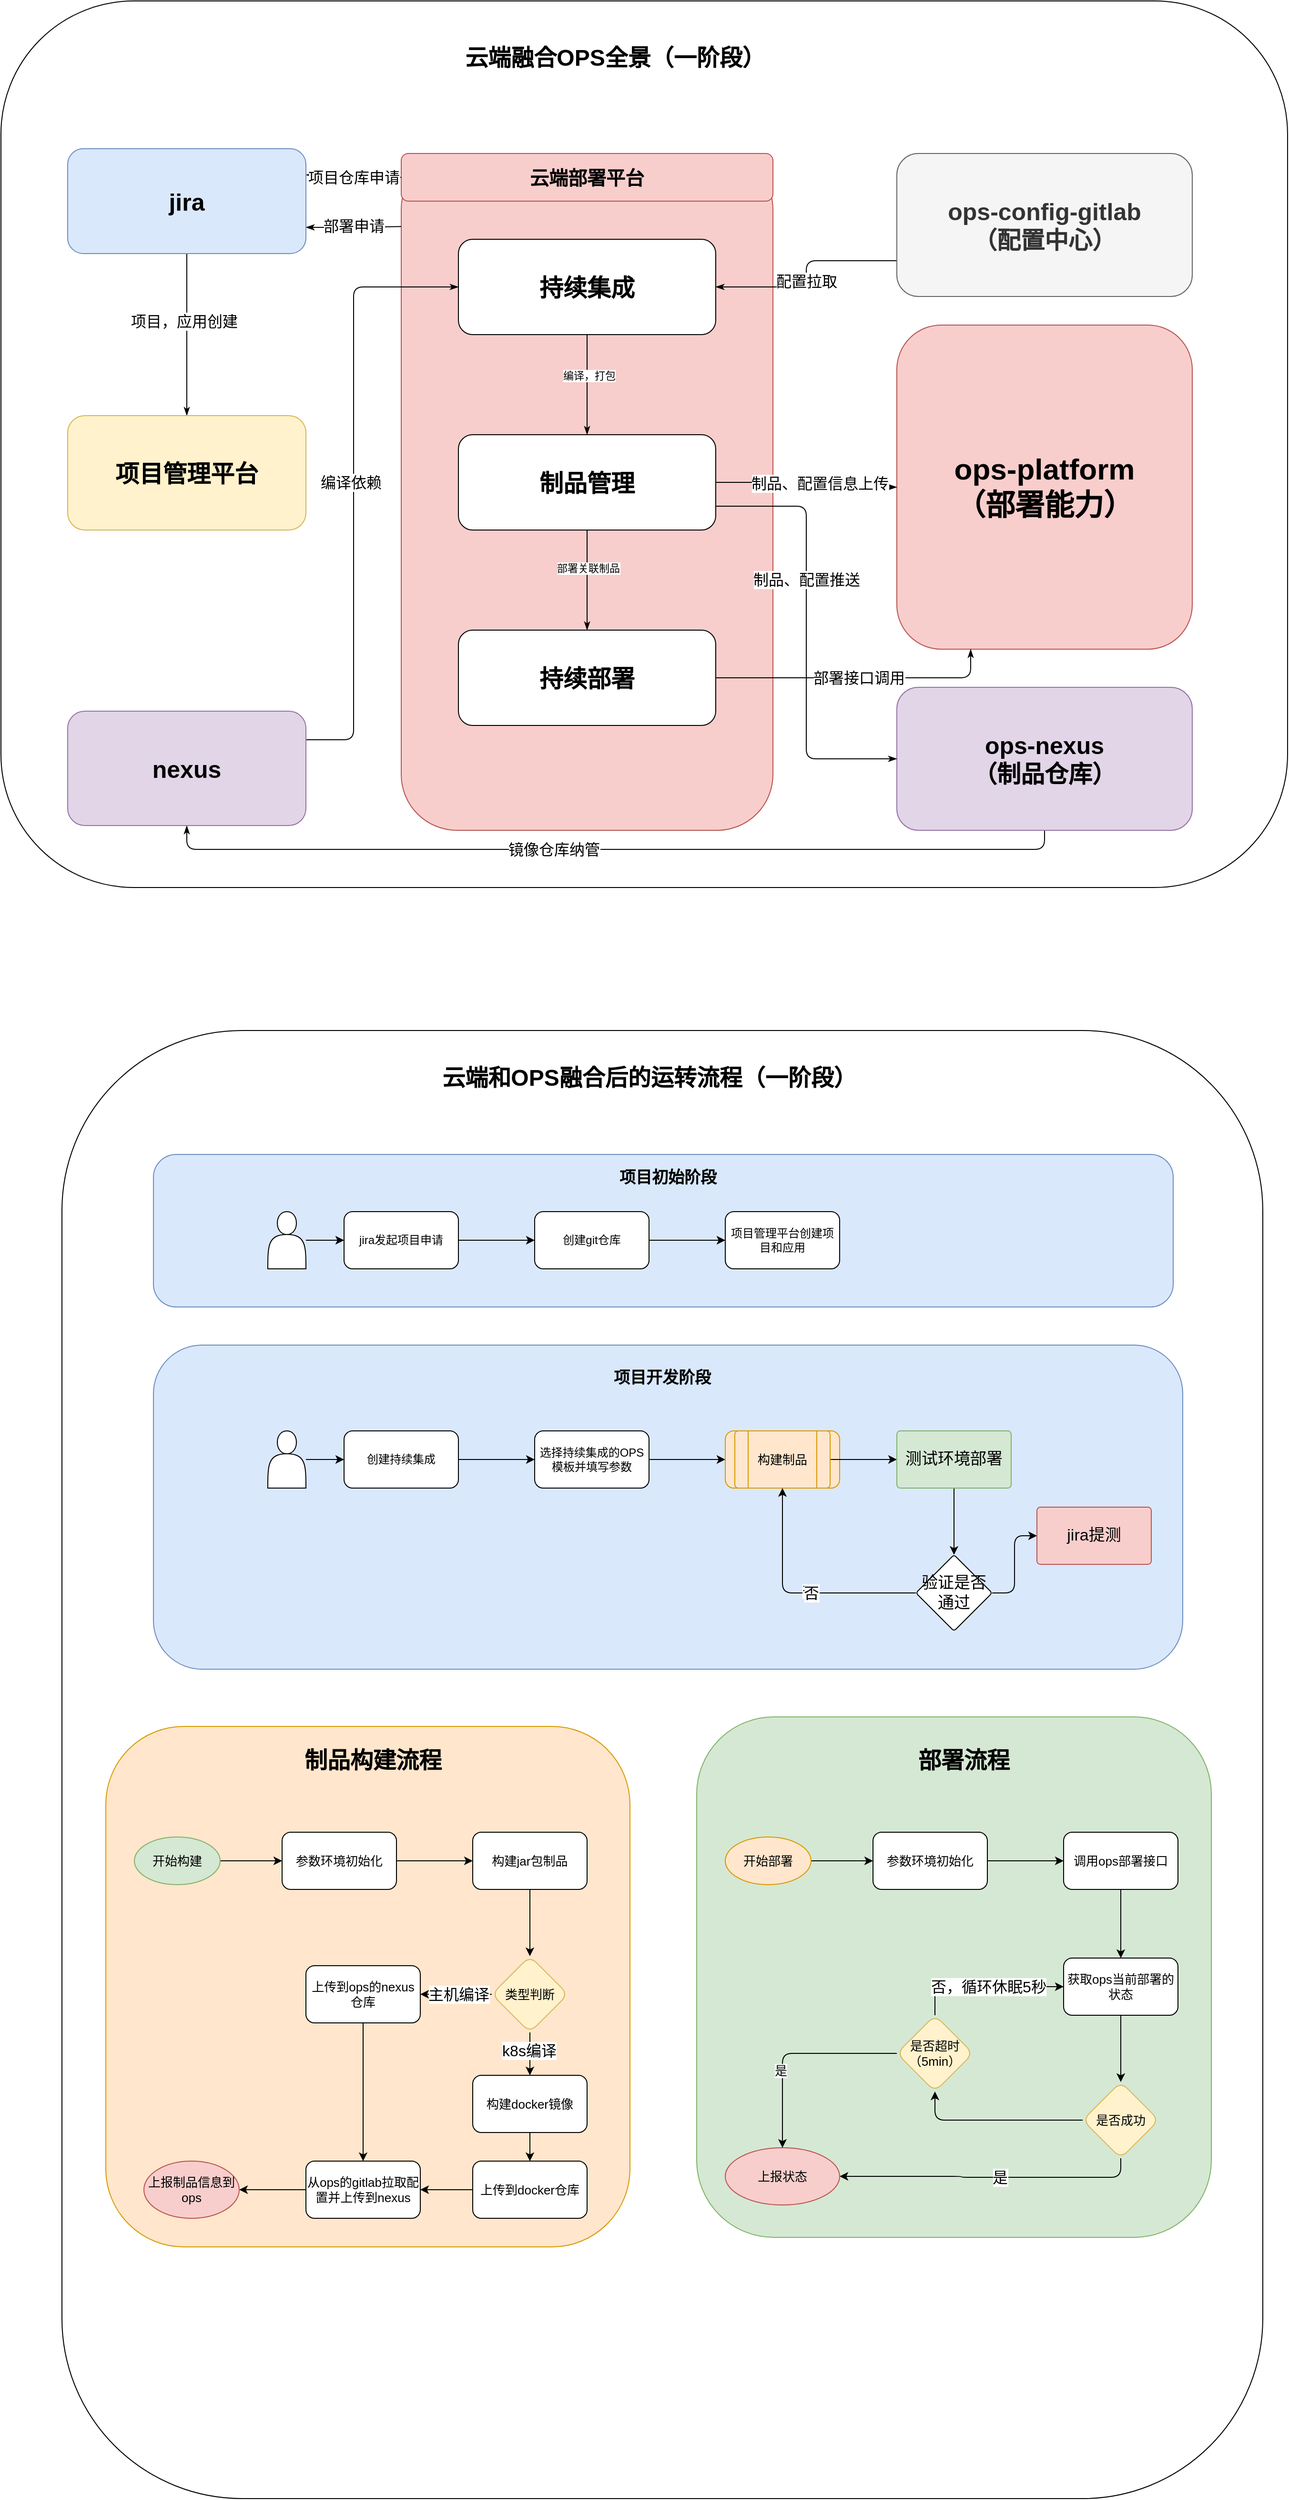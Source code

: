 <mxfile version="20.4.0" type="github">
  <diagram id="IdSsMODSTXXCI0nQ4G-a" name="第 1 页">
    <mxGraphModel dx="3645" dy="2585" grid="1" gridSize="10" guides="1" tooltips="1" connect="1" arrows="1" fold="1" page="1" pageScale="1" pageWidth="827" pageHeight="1169" math="0" shadow="0">
      <root>
        <mxCell id="0" />
        <mxCell id="1" parent="0" />
        <mxCell id="uH9HKkznbzJyGOT4ITHC-42" value="" style="rounded=1;whiteSpace=wrap;html=1;" vertex="1" parent="1">
          <mxGeometry x="-316" y="960" width="1260" height="1540" as="geometry" />
        </mxCell>
        <mxCell id="uH9HKkznbzJyGOT4ITHC-51" value="" style="rounded=1;whiteSpace=wrap;html=1;fillColor=#dae8fc;strokeColor=#6c8ebf;" vertex="1" parent="1">
          <mxGeometry x="-220" y="1090" width="1070" height="160" as="geometry" />
        </mxCell>
        <mxCell id="uH9HKkznbzJyGOT4ITHC-40" value="" style="rounded=1;whiteSpace=wrap;html=1;" vertex="1" parent="1">
          <mxGeometry x="-380" y="-120" width="1350" height="930" as="geometry" />
        </mxCell>
        <mxCell id="uH9HKkznbzJyGOT4ITHC-3" value="" style="rounded=1;whiteSpace=wrap;html=1;fillColor=#f8cecc;strokeColor=#b85450;" vertex="1" parent="1">
          <mxGeometry x="40" y="40" width="390" height="710" as="geometry" />
        </mxCell>
        <mxCell id="uH9HKkznbzJyGOT4ITHC-4" value="&lt;font style=&quot;font-size: 31px;&quot;&gt;&lt;b&gt;ops-platform&lt;br&gt;（部署能力）&lt;br&gt;&lt;/b&gt;&lt;/font&gt;" style="rounded=1;whiteSpace=wrap;html=1;fillColor=#f8cecc;strokeColor=#b85450;" vertex="1" parent="1">
          <mxGeometry x="560" y="220" width="310" height="340" as="geometry" />
        </mxCell>
        <mxCell id="uH9HKkznbzJyGOT4ITHC-27" style="edgeStyle=orthogonalEdgeStyle;rounded=1;orthogonalLoop=1;jettySize=auto;html=1;exitX=0;exitY=0.75;exitDx=0;exitDy=0;entryX=1;entryY=0.5;entryDx=0;entryDy=0;startArrow=none;startFill=0;endArrow=classicThin;endFill=1;" edge="1" parent="1" source="uH9HKkznbzJyGOT4ITHC-5" target="uH9HKkznbzJyGOT4ITHC-15">
          <mxGeometry relative="1" as="geometry" />
        </mxCell>
        <mxCell id="uH9HKkznbzJyGOT4ITHC-28" value="配置拉取" style="edgeLabel;html=1;align=center;verticalAlign=middle;resizable=0;points=[];rounded=1;fontSize=16;" vertex="1" connectable="0" parent="uH9HKkznbzJyGOT4ITHC-27">
          <mxGeometry x="0.065" relative="1" as="geometry">
            <mxPoint as="offset" />
          </mxGeometry>
        </mxCell>
        <mxCell id="uH9HKkznbzJyGOT4ITHC-5" value="&lt;font style=&quot;font-size: 25px;&quot;&gt;&lt;b&gt;ops-config-gitlab&lt;br&gt;（配置中心）&lt;br&gt;&lt;/b&gt;&lt;/font&gt;" style="rounded=1;whiteSpace=wrap;html=1;fillColor=#f5f5f5;fontColor=#333333;strokeColor=#666666;" vertex="1" parent="1">
          <mxGeometry x="560" y="40" width="310" height="150" as="geometry" />
        </mxCell>
        <mxCell id="uH9HKkznbzJyGOT4ITHC-35" style="edgeStyle=orthogonalEdgeStyle;rounded=1;orthogonalLoop=1;jettySize=auto;html=1;exitX=0.5;exitY=1;exitDx=0;exitDy=0;entryX=0.5;entryY=1;entryDx=0;entryDy=0;startArrow=none;startFill=0;endArrow=classicThin;endFill=1;" edge="1" parent="1" source="uH9HKkznbzJyGOT4ITHC-6" target="uH9HKkznbzJyGOT4ITHC-10">
          <mxGeometry relative="1" as="geometry" />
        </mxCell>
        <mxCell id="uH9HKkznbzJyGOT4ITHC-36" value="镜像仓库纳管" style="edgeLabel;html=1;align=center;verticalAlign=middle;resizable=0;points=[];rounded=1;fontSize=16;" vertex="1" connectable="0" parent="uH9HKkznbzJyGOT4ITHC-35">
          <mxGeometry x="0.262" y="-2" relative="1" as="geometry">
            <mxPoint x="61" y="2" as="offset" />
          </mxGeometry>
        </mxCell>
        <mxCell id="uH9HKkznbzJyGOT4ITHC-6" value="&lt;b&gt;&lt;font style=&quot;font-size: 25px;&quot;&gt;ops-nexus&lt;br&gt;（制品仓库）&lt;br&gt;&lt;/font&gt;&lt;/b&gt;" style="rounded=1;whiteSpace=wrap;html=1;fillColor=#e1d5e7;strokeColor=#9673a6;" vertex="1" parent="1">
          <mxGeometry x="560" y="600" width="310" height="150" as="geometry" />
        </mxCell>
        <mxCell id="uH9HKkznbzJyGOT4ITHC-7" value="&lt;b&gt;&lt;font style=&quot;font-size: 20px;&quot;&gt;云端部署平台&lt;/font&gt;&lt;/b&gt;" style="rounded=1;whiteSpace=wrap;html=1;fillColor=#f8cecc;strokeColor=#b85450;" vertex="1" parent="1">
          <mxGeometry x="40" y="40" width="390" height="50" as="geometry" />
        </mxCell>
        <mxCell id="uH9HKkznbzJyGOT4ITHC-11" style="edgeStyle=orthogonalEdgeStyle;rounded=1;orthogonalLoop=1;jettySize=auto;html=1;exitX=1;exitY=0.25;exitDx=0;exitDy=0;entryX=0;entryY=0.5;entryDx=0;entryDy=0;endArrow=none;endFill=0;startArrow=classicThin;startFill=1;" edge="1" parent="1" source="uH9HKkznbzJyGOT4ITHC-8" target="uH9HKkznbzJyGOT4ITHC-7">
          <mxGeometry relative="1" as="geometry" />
        </mxCell>
        <mxCell id="uH9HKkznbzJyGOT4ITHC-12" value="项目仓库申请" style="edgeLabel;html=1;align=center;verticalAlign=middle;resizable=0;points=[];rounded=1;fontSize=16;" vertex="1" connectable="0" parent="uH9HKkznbzJyGOT4ITHC-11">
          <mxGeometry x="-0.354" y="1" relative="1" as="geometry">
            <mxPoint x="17" y="3" as="offset" />
          </mxGeometry>
        </mxCell>
        <mxCell id="uH9HKkznbzJyGOT4ITHC-13" style="edgeStyle=orthogonalEdgeStyle;rounded=1;orthogonalLoop=1;jettySize=auto;html=1;exitX=1;exitY=0.75;exitDx=0;exitDy=0;entryX=0;entryY=0.108;entryDx=0;entryDy=0;entryPerimeter=0;startArrow=classicThin;startFill=1;endArrow=none;endFill=0;" edge="1" parent="1" source="uH9HKkznbzJyGOT4ITHC-8" target="uH9HKkznbzJyGOT4ITHC-3">
          <mxGeometry relative="1" as="geometry" />
        </mxCell>
        <mxCell id="uH9HKkznbzJyGOT4ITHC-14" value="部署申请" style="edgeLabel;html=1;align=center;verticalAlign=middle;resizable=0;points=[];rounded=1;fontSize=16;" vertex="1" connectable="0" parent="uH9HKkznbzJyGOT4ITHC-13">
          <mxGeometry x="-0.247" relative="1" as="geometry">
            <mxPoint x="12" y="-2" as="offset" />
          </mxGeometry>
        </mxCell>
        <mxCell id="uH9HKkznbzJyGOT4ITHC-29" style="edgeStyle=orthogonalEdgeStyle;rounded=1;orthogonalLoop=1;jettySize=auto;html=1;exitX=0.5;exitY=1;exitDx=0;exitDy=0;entryX=0.5;entryY=0;entryDx=0;entryDy=0;startArrow=none;startFill=0;endArrow=classicThin;endFill=1;" edge="1" parent="1" source="uH9HKkznbzJyGOT4ITHC-8" target="uH9HKkznbzJyGOT4ITHC-9">
          <mxGeometry relative="1" as="geometry" />
        </mxCell>
        <mxCell id="uH9HKkznbzJyGOT4ITHC-30" value="项目，应用创建" style="edgeLabel;html=1;align=center;verticalAlign=middle;resizable=0;points=[];rounded=1;fontSize=16;" vertex="1" connectable="0" parent="uH9HKkznbzJyGOT4ITHC-29">
          <mxGeometry x="-0.162" y="-3" relative="1" as="geometry">
            <mxPoint as="offset" />
          </mxGeometry>
        </mxCell>
        <mxCell id="uH9HKkznbzJyGOT4ITHC-8" value="&lt;b&gt;&lt;font style=&quot;font-size: 25px;&quot;&gt;jira&lt;/font&gt;&lt;/b&gt;" style="rounded=1;whiteSpace=wrap;html=1;fillColor=#dae8fc;strokeColor=#6c8ebf;" vertex="1" parent="1">
          <mxGeometry x="-310" y="35" width="250" height="110" as="geometry" />
        </mxCell>
        <mxCell id="uH9HKkznbzJyGOT4ITHC-9" value="&lt;b&gt;&lt;font style=&quot;font-size: 25px;&quot;&gt;项目管理平台&lt;/font&gt;&lt;/b&gt;" style="rounded=1;whiteSpace=wrap;html=1;fillColor=#fff2cc;strokeColor=#d6b656;" vertex="1" parent="1">
          <mxGeometry x="-310" y="315" width="250" height="120" as="geometry" />
        </mxCell>
        <mxCell id="uH9HKkznbzJyGOT4ITHC-37" style="edgeStyle=orthogonalEdgeStyle;rounded=1;orthogonalLoop=1;jettySize=auto;html=1;exitX=1;exitY=0.25;exitDx=0;exitDy=0;entryX=0;entryY=0.5;entryDx=0;entryDy=0;startArrow=none;startFill=0;endArrow=classicThin;endFill=1;" edge="1" parent="1" source="uH9HKkznbzJyGOT4ITHC-10" target="uH9HKkznbzJyGOT4ITHC-15">
          <mxGeometry relative="1" as="geometry">
            <Array as="points">
              <mxPoint x="-10" y="655" />
              <mxPoint x="-10" y="180" />
            </Array>
          </mxGeometry>
        </mxCell>
        <mxCell id="uH9HKkznbzJyGOT4ITHC-38" value="编译依赖" style="edgeLabel;html=1;align=center;verticalAlign=middle;resizable=0;points=[];rounded=1;fontSize=16;" vertex="1" connectable="0" parent="uH9HKkznbzJyGOT4ITHC-37">
          <mxGeometry x="0.009" y="3" relative="1" as="geometry">
            <mxPoint as="offset" />
          </mxGeometry>
        </mxCell>
        <mxCell id="uH9HKkznbzJyGOT4ITHC-10" value="&lt;b&gt;&lt;font style=&quot;font-size: 25px;&quot;&gt;nexus&lt;/font&gt;&lt;/b&gt;" style="rounded=1;whiteSpace=wrap;html=1;fillColor=#e1d5e7;strokeColor=#9673a6;" vertex="1" parent="1">
          <mxGeometry x="-310" y="625" width="250" height="120" as="geometry" />
        </mxCell>
        <mxCell id="uH9HKkznbzJyGOT4ITHC-18" style="edgeStyle=orthogonalEdgeStyle;rounded=1;orthogonalLoop=1;jettySize=auto;html=1;exitX=0.5;exitY=1;exitDx=0;exitDy=0;entryX=0.5;entryY=0;entryDx=0;entryDy=0;startArrow=none;startFill=0;endArrow=classicThin;endFill=1;" edge="1" parent="1" source="uH9HKkznbzJyGOT4ITHC-15" target="uH9HKkznbzJyGOT4ITHC-16">
          <mxGeometry relative="1" as="geometry" />
        </mxCell>
        <mxCell id="uH9HKkznbzJyGOT4ITHC-20" value="编译，打包" style="edgeLabel;html=1;align=center;verticalAlign=middle;resizable=0;points=[];rounded=1;" vertex="1" connectable="0" parent="uH9HKkznbzJyGOT4ITHC-18">
          <mxGeometry x="-0.192" y="2" relative="1" as="geometry">
            <mxPoint as="offset" />
          </mxGeometry>
        </mxCell>
        <mxCell id="uH9HKkznbzJyGOT4ITHC-15" value="&lt;b&gt;&lt;font style=&quot;font-size: 25px;&quot;&gt;持续集成&lt;/font&gt;&lt;/b&gt;" style="rounded=1;whiteSpace=wrap;html=1;" vertex="1" parent="1">
          <mxGeometry x="100" y="130" width="270" height="100" as="geometry" />
        </mxCell>
        <mxCell id="uH9HKkznbzJyGOT4ITHC-19" style="edgeStyle=orthogonalEdgeStyle;rounded=1;orthogonalLoop=1;jettySize=auto;html=1;exitX=0.5;exitY=1;exitDx=0;exitDy=0;startArrow=none;startFill=0;endArrow=classicThin;endFill=1;" edge="1" parent="1" source="uH9HKkznbzJyGOT4ITHC-16" target="uH9HKkznbzJyGOT4ITHC-17">
          <mxGeometry relative="1" as="geometry" />
        </mxCell>
        <mxCell id="uH9HKkznbzJyGOT4ITHC-31" value="部署关联制品" style="edgeLabel;html=1;align=center;verticalAlign=middle;resizable=0;points=[];rounded=1;" vertex="1" connectable="0" parent="uH9HKkznbzJyGOT4ITHC-19">
          <mxGeometry x="-0.251" y="1" relative="1" as="geometry">
            <mxPoint as="offset" />
          </mxGeometry>
        </mxCell>
        <mxCell id="uH9HKkznbzJyGOT4ITHC-21" style="edgeStyle=orthogonalEdgeStyle;rounded=1;orthogonalLoop=1;jettySize=auto;html=1;exitX=1;exitY=0.75;exitDx=0;exitDy=0;entryX=0;entryY=0.5;entryDx=0;entryDy=0;startArrow=none;startFill=0;endArrow=classicThin;endFill=1;" edge="1" parent="1" source="uH9HKkznbzJyGOT4ITHC-16" target="uH9HKkznbzJyGOT4ITHC-6">
          <mxGeometry relative="1" as="geometry" />
        </mxCell>
        <mxCell id="uH9HKkznbzJyGOT4ITHC-22" value="制品、配置推送" style="edgeLabel;html=1;align=center;verticalAlign=middle;resizable=0;points=[];rounded=1;fontSize=16;" vertex="1" connectable="0" parent="uH9HKkznbzJyGOT4ITHC-21">
          <mxGeometry x="-0.244" relative="1" as="geometry">
            <mxPoint as="offset" />
          </mxGeometry>
        </mxCell>
        <mxCell id="uH9HKkznbzJyGOT4ITHC-23" style="edgeStyle=orthogonalEdgeStyle;rounded=1;orthogonalLoop=1;jettySize=auto;html=1;exitX=1;exitY=0.5;exitDx=0;exitDy=0;entryX=0;entryY=0.5;entryDx=0;entryDy=0;startArrow=none;startFill=0;endArrow=classicThin;endFill=1;" edge="1" parent="1" source="uH9HKkznbzJyGOT4ITHC-16" target="uH9HKkznbzJyGOT4ITHC-4">
          <mxGeometry relative="1" as="geometry" />
        </mxCell>
        <mxCell id="uH9HKkznbzJyGOT4ITHC-26" value="制品、配置信息上传" style="edgeLabel;html=1;align=center;verticalAlign=middle;resizable=0;points=[];rounded=1;fontSize=16;" vertex="1" connectable="0" parent="uH9HKkznbzJyGOT4ITHC-23">
          <mxGeometry x="0.165" y="4" relative="1" as="geometry">
            <mxPoint as="offset" />
          </mxGeometry>
        </mxCell>
        <mxCell id="uH9HKkznbzJyGOT4ITHC-16" value="&lt;b&gt;&lt;font style=&quot;font-size: 25px;&quot;&gt;制品管理&lt;/font&gt;&lt;/b&gt;" style="rounded=1;whiteSpace=wrap;html=1;" vertex="1" parent="1">
          <mxGeometry x="100" y="335" width="270" height="100" as="geometry" />
        </mxCell>
        <mxCell id="uH9HKkznbzJyGOT4ITHC-32" style="edgeStyle=orthogonalEdgeStyle;rounded=1;orthogonalLoop=1;jettySize=auto;html=1;exitX=1;exitY=0.5;exitDx=0;exitDy=0;entryX=0.25;entryY=1;entryDx=0;entryDy=0;startArrow=none;startFill=0;endArrow=classicThin;endFill=1;" edge="1" parent="1" source="uH9HKkznbzJyGOT4ITHC-17" target="uH9HKkznbzJyGOT4ITHC-4">
          <mxGeometry relative="1" as="geometry" />
        </mxCell>
        <mxCell id="uH9HKkznbzJyGOT4ITHC-33" value="部署接口调用" style="edgeLabel;html=1;align=center;verticalAlign=middle;resizable=0;points=[];rounded=1;fontSize=16;" vertex="1" connectable="0" parent="uH9HKkznbzJyGOT4ITHC-32">
          <mxGeometry x="-0.236" y="-2" relative="1" as="geometry">
            <mxPoint x="36" y="-2" as="offset" />
          </mxGeometry>
        </mxCell>
        <mxCell id="uH9HKkznbzJyGOT4ITHC-17" value="&lt;b&gt;&lt;font style=&quot;font-size: 25px;&quot;&gt;持续部署&lt;/font&gt;&lt;/b&gt;" style="rounded=1;whiteSpace=wrap;html=1;" vertex="1" parent="1">
          <mxGeometry x="100" y="540" width="270" height="100" as="geometry" />
        </mxCell>
        <mxCell id="uH9HKkznbzJyGOT4ITHC-41" value="云端融合OPS全景（一阶段）" style="text;strokeColor=none;fillColor=none;html=1;fontSize=24;fontStyle=1;verticalAlign=middle;align=center;rounded=1;" vertex="1" parent="1">
          <mxGeometry x="214" y="-80" width="100" height="40" as="geometry" />
        </mxCell>
        <mxCell id="uH9HKkznbzJyGOT4ITHC-46" value="" style="edgeStyle=orthogonalEdgeStyle;rounded=1;orthogonalLoop=1;jettySize=auto;html=1;" edge="1" parent="1" source="uH9HKkznbzJyGOT4ITHC-43" target="uH9HKkznbzJyGOT4ITHC-45">
          <mxGeometry relative="1" as="geometry" />
        </mxCell>
        <mxCell id="uH9HKkznbzJyGOT4ITHC-43" value="" style="shape=actor;whiteSpace=wrap;html=1;rounded=1;" vertex="1" parent="1">
          <mxGeometry x="-100" y="1150" width="40" height="60" as="geometry" />
        </mxCell>
        <mxCell id="uH9HKkznbzJyGOT4ITHC-48" value="" style="edgeStyle=orthogonalEdgeStyle;rounded=1;orthogonalLoop=1;jettySize=auto;html=1;" edge="1" parent="1" source="uH9HKkznbzJyGOT4ITHC-45" target="uH9HKkznbzJyGOT4ITHC-47">
          <mxGeometry relative="1" as="geometry" />
        </mxCell>
        <mxCell id="uH9HKkznbzJyGOT4ITHC-45" value="jira发起项目申请" style="whiteSpace=wrap;html=1;rounded=1;" vertex="1" parent="1">
          <mxGeometry x="-20" y="1150" width="120" height="60" as="geometry" />
        </mxCell>
        <mxCell id="uH9HKkznbzJyGOT4ITHC-50" value="" style="edgeStyle=orthogonalEdgeStyle;rounded=1;orthogonalLoop=1;jettySize=auto;html=1;" edge="1" parent="1" source="uH9HKkznbzJyGOT4ITHC-47" target="uH9HKkznbzJyGOT4ITHC-49">
          <mxGeometry relative="1" as="geometry" />
        </mxCell>
        <mxCell id="uH9HKkznbzJyGOT4ITHC-47" value="创建git仓库" style="whiteSpace=wrap;html=1;rounded=1;" vertex="1" parent="1">
          <mxGeometry x="180" y="1150" width="120" height="60" as="geometry" />
        </mxCell>
        <mxCell id="uH9HKkznbzJyGOT4ITHC-49" value="项目管理平台创建项目和应用" style="whiteSpace=wrap;html=1;rounded=1;" vertex="1" parent="1">
          <mxGeometry x="380" y="1150" width="120" height="60" as="geometry" />
        </mxCell>
        <mxCell id="uH9HKkznbzJyGOT4ITHC-52" value="云端和OPS融合后的运转流程（一阶段）" style="text;strokeColor=none;fillColor=none;html=1;fontSize=24;fontStyle=1;verticalAlign=middle;align=center;rounded=1;" vertex="1" parent="1">
          <mxGeometry x="250" y="990" width="100" height="40" as="geometry" />
        </mxCell>
        <mxCell id="uH9HKkznbzJyGOT4ITHC-53" value="项目初始阶段" style="text;html=1;strokeColor=none;fillColor=none;align=center;verticalAlign=middle;whiteSpace=wrap;rounded=1;fontSize=17;fontStyle=1;" vertex="1" parent="1">
          <mxGeometry x="220" y="1100" width="200" height="30" as="geometry" />
        </mxCell>
        <mxCell id="uH9HKkznbzJyGOT4ITHC-55" value="" style="rounded=1;whiteSpace=wrap;html=1;fillColor=#dae8fc;strokeColor=#6c8ebf;" vertex="1" parent="1">
          <mxGeometry x="-220" y="1290" width="1080" height="340" as="geometry" />
        </mxCell>
        <mxCell id="uH9HKkznbzJyGOT4ITHC-56" value="" style="edgeStyle=orthogonalEdgeStyle;rounded=1;orthogonalLoop=1;jettySize=auto;html=1;" edge="1" parent="1" source="uH9HKkznbzJyGOT4ITHC-57" target="uH9HKkznbzJyGOT4ITHC-59">
          <mxGeometry relative="1" as="geometry" />
        </mxCell>
        <mxCell id="uH9HKkznbzJyGOT4ITHC-57" value="" style="shape=actor;whiteSpace=wrap;html=1;rounded=1;" vertex="1" parent="1">
          <mxGeometry x="-100" y="1380" width="40" height="60" as="geometry" />
        </mxCell>
        <mxCell id="uH9HKkznbzJyGOT4ITHC-58" value="" style="edgeStyle=orthogonalEdgeStyle;rounded=1;orthogonalLoop=1;jettySize=auto;html=1;" edge="1" parent="1" source="uH9HKkznbzJyGOT4ITHC-59" target="uH9HKkznbzJyGOT4ITHC-61">
          <mxGeometry relative="1" as="geometry" />
        </mxCell>
        <mxCell id="uH9HKkznbzJyGOT4ITHC-59" value="创建持续集成" style="whiteSpace=wrap;html=1;rounded=1;" vertex="1" parent="1">
          <mxGeometry x="-20" y="1380" width="120" height="60" as="geometry" />
        </mxCell>
        <mxCell id="uH9HKkznbzJyGOT4ITHC-60" value="" style="edgeStyle=orthogonalEdgeStyle;rounded=1;orthogonalLoop=1;jettySize=auto;html=1;" edge="1" parent="1" source="uH9HKkznbzJyGOT4ITHC-61" target="uH9HKkznbzJyGOT4ITHC-62">
          <mxGeometry relative="1" as="geometry" />
        </mxCell>
        <mxCell id="uH9HKkznbzJyGOT4ITHC-61" value="选择持续集成的OPS模板并填写参数" style="whiteSpace=wrap;html=1;rounded=1;" vertex="1" parent="1">
          <mxGeometry x="180" y="1380" width="120" height="60" as="geometry" />
        </mxCell>
        <mxCell id="uH9HKkznbzJyGOT4ITHC-62" value="构建镜像制品" style="whiteSpace=wrap;html=1;fillColor=#ffe6cc;strokeColor=#d79b00;rounded=1;" vertex="1" parent="1">
          <mxGeometry x="380" y="1380" width="120" height="60" as="geometry" />
        </mxCell>
        <mxCell id="uH9HKkznbzJyGOT4ITHC-63" value="项目开发阶段" style="text;html=1;strokeColor=none;fillColor=none;align=center;verticalAlign=middle;whiteSpace=wrap;rounded=1;fontSize=17;fontStyle=1;" vertex="1" parent="1">
          <mxGeometry x="214" y="1310" width="200" height="30" as="geometry" />
        </mxCell>
        <mxCell id="uH9HKkznbzJyGOT4ITHC-74" value="" style="edgeStyle=orthogonalEdgeStyle;rounded=1;orthogonalLoop=1;jettySize=auto;html=1;fontSize=13;" edge="1" parent="1" source="uH9HKkznbzJyGOT4ITHC-64" target="uH9HKkznbzJyGOT4ITHC-73">
          <mxGeometry relative="1" as="geometry" />
        </mxCell>
        <mxCell id="uH9HKkznbzJyGOT4ITHC-64" value="" style="verticalLabelPosition=bottom;verticalAlign=top;html=1;shape=process;whiteSpace=wrap;rounded=1;size=0.14;arcSize=6;fontSize=17;fillColor=#ffe6cc;strokeColor=#d79b00;" vertex="1" parent="1">
          <mxGeometry x="390" y="1380" width="100" height="60" as="geometry" />
        </mxCell>
        <mxCell id="uH9HKkznbzJyGOT4ITHC-65" value="&lt;font style=&quot;font-size: 13px;&quot;&gt;构建制品&lt;/font&gt;" style="text;html=1;strokeColor=none;fillColor=none;align=center;verticalAlign=middle;whiteSpace=wrap;rounded=1;fontSize=17;" vertex="1" parent="1">
          <mxGeometry x="410" y="1395" width="60" height="30" as="geometry" />
        </mxCell>
        <mxCell id="uH9HKkznbzJyGOT4ITHC-76" value="" style="edgeStyle=orthogonalEdgeStyle;rounded=1;orthogonalLoop=1;jettySize=auto;html=1;fontSize=13;" edge="1" parent="1" source="uH9HKkznbzJyGOT4ITHC-73" target="uH9HKkznbzJyGOT4ITHC-75">
          <mxGeometry relative="1" as="geometry" />
        </mxCell>
        <mxCell id="uH9HKkznbzJyGOT4ITHC-73" value="测试环境部署" style="whiteSpace=wrap;html=1;fontSize=17;verticalAlign=middle;rounded=1;arcSize=6;fillColor=#d5e8d4;strokeColor=#82b366;" vertex="1" parent="1">
          <mxGeometry x="560" y="1380" width="120" height="60" as="geometry" />
        </mxCell>
        <mxCell id="uH9HKkznbzJyGOT4ITHC-79" style="edgeStyle=orthogonalEdgeStyle;rounded=1;orthogonalLoop=1;jettySize=auto;html=1;exitX=0;exitY=0.5;exitDx=0;exitDy=0;entryX=0.5;entryY=1;entryDx=0;entryDy=0;fontSize=13;" edge="1" parent="1" source="uH9HKkznbzJyGOT4ITHC-75" target="uH9HKkznbzJyGOT4ITHC-64">
          <mxGeometry relative="1" as="geometry" />
        </mxCell>
        <mxCell id="uH9HKkznbzJyGOT4ITHC-80" value="否" style="edgeLabel;html=1;align=center;verticalAlign=middle;resizable=0;points=[];fontSize=13;rounded=1;" vertex="1" connectable="0" parent="uH9HKkznbzJyGOT4ITHC-79">
          <mxGeometry x="-0.097" y="-2" relative="1" as="geometry">
            <mxPoint as="offset" />
          </mxGeometry>
        </mxCell>
        <mxCell id="uH9HKkznbzJyGOT4ITHC-154" value="否" style="edgeLabel;html=1;align=center;verticalAlign=middle;resizable=0;points=[];fontSize=13;rounded=1;" vertex="1" connectable="0" parent="uH9HKkznbzJyGOT4ITHC-79">
          <mxGeometry x="-0.097" y="-2" relative="1" as="geometry">
            <mxPoint x="3" y="2" as="offset" />
          </mxGeometry>
        </mxCell>
        <mxCell id="uH9HKkznbzJyGOT4ITHC-155" value="否" style="edgeLabel;html=1;align=center;verticalAlign=middle;resizable=0;points=[];fontSize=16;rounded=1;" vertex="1" connectable="0" parent="uH9HKkznbzJyGOT4ITHC-79">
          <mxGeometry x="-0.097" y="-2" relative="1" as="geometry">
            <mxPoint x="3" y="2" as="offset" />
          </mxGeometry>
        </mxCell>
        <mxCell id="uH9HKkznbzJyGOT4ITHC-82" value="" style="edgeStyle=orthogonalEdgeStyle;rounded=1;orthogonalLoop=1;jettySize=auto;html=1;fontSize=13;" edge="1" parent="1" source="uH9HKkznbzJyGOT4ITHC-75" target="uH9HKkznbzJyGOT4ITHC-81">
          <mxGeometry relative="1" as="geometry" />
        </mxCell>
        <mxCell id="uH9HKkznbzJyGOT4ITHC-75" value="验证是否通过" style="rhombus;whiteSpace=wrap;html=1;fontSize=17;rounded=1;arcSize=6;" vertex="1" parent="1">
          <mxGeometry x="580" y="1510" width="80" height="80" as="geometry" />
        </mxCell>
        <mxCell id="uH9HKkznbzJyGOT4ITHC-81" value="jira提测" style="whiteSpace=wrap;html=1;fontSize=17;rounded=1;arcSize=6;fillColor=#f8cecc;strokeColor=#b85450;" vertex="1" parent="1">
          <mxGeometry x="707" y="1460" width="120" height="60" as="geometry" />
        </mxCell>
        <mxCell id="uH9HKkznbzJyGOT4ITHC-83" value="" style="rounded=1;whiteSpace=wrap;html=1;fontSize=13;fillColor=#ffe6cc;strokeColor=#d79b00;" vertex="1" parent="1">
          <mxGeometry x="-270" y="1690" width="550" height="546" as="geometry" />
        </mxCell>
        <mxCell id="uH9HKkznbzJyGOT4ITHC-84" value="制品构建流程" style="text;strokeColor=none;fillColor=none;html=1;fontSize=24;fontStyle=1;verticalAlign=middle;align=center;rounded=1;" vertex="1" parent="1">
          <mxGeometry x="-40" y="1706" width="100" height="40" as="geometry" />
        </mxCell>
        <mxCell id="uH9HKkznbzJyGOT4ITHC-87" value="" style="edgeStyle=orthogonalEdgeStyle;rounded=1;orthogonalLoop=1;jettySize=auto;html=1;fontSize=13;" edge="1" parent="1" source="uH9HKkznbzJyGOT4ITHC-85" target="uH9HKkznbzJyGOT4ITHC-86">
          <mxGeometry relative="1" as="geometry" />
        </mxCell>
        <mxCell id="uH9HKkznbzJyGOT4ITHC-85" value="开始构建" style="ellipse;whiteSpace=wrap;html=1;fontSize=13;fillColor=#d5e8d4;strokeColor=#82b366;rounded=1;" vertex="1" parent="1">
          <mxGeometry x="-240" y="1806" width="90" height="50" as="geometry" />
        </mxCell>
        <mxCell id="uH9HKkznbzJyGOT4ITHC-91" value="" style="edgeStyle=orthogonalEdgeStyle;rounded=1;orthogonalLoop=1;jettySize=auto;html=1;fontSize=13;" edge="1" parent="1" source="uH9HKkznbzJyGOT4ITHC-86" target="uH9HKkznbzJyGOT4ITHC-90">
          <mxGeometry relative="1" as="geometry" />
        </mxCell>
        <mxCell id="uH9HKkznbzJyGOT4ITHC-86" value="参数环境初始化" style="whiteSpace=wrap;html=1;fontSize=13;rounded=1;" vertex="1" parent="1">
          <mxGeometry x="-85" y="1801" width="120" height="60" as="geometry" />
        </mxCell>
        <mxCell id="uH9HKkznbzJyGOT4ITHC-93" value="" style="edgeStyle=orthogonalEdgeStyle;rounded=1;orthogonalLoop=1;jettySize=auto;html=1;fontSize=13;" edge="1" parent="1" source="uH9HKkznbzJyGOT4ITHC-90" target="uH9HKkznbzJyGOT4ITHC-92">
          <mxGeometry relative="1" as="geometry" />
        </mxCell>
        <mxCell id="uH9HKkznbzJyGOT4ITHC-90" value="构建jar包制品" style="whiteSpace=wrap;html=1;fontSize=13;rounded=1;" vertex="1" parent="1">
          <mxGeometry x="115" y="1801" width="120" height="60" as="geometry" />
        </mxCell>
        <mxCell id="uH9HKkznbzJyGOT4ITHC-95" value="" style="edgeStyle=orthogonalEdgeStyle;rounded=1;orthogonalLoop=1;jettySize=auto;html=1;fontSize=13;" edge="1" parent="1" source="uH9HKkznbzJyGOT4ITHC-92" target="uH9HKkznbzJyGOT4ITHC-94">
          <mxGeometry relative="1" as="geometry" />
        </mxCell>
        <mxCell id="uH9HKkznbzJyGOT4ITHC-107" value="主机编译" style="edgeLabel;html=1;align=center;verticalAlign=middle;resizable=0;points=[];fontSize=16;rounded=1;" vertex="1" connectable="0" parent="uH9HKkznbzJyGOT4ITHC-95">
          <mxGeometry x="0.186" y="-2" relative="1" as="geometry">
            <mxPoint x="9" y="2" as="offset" />
          </mxGeometry>
        </mxCell>
        <mxCell id="uH9HKkznbzJyGOT4ITHC-97" value="" style="edgeStyle=orthogonalEdgeStyle;rounded=1;orthogonalLoop=1;jettySize=auto;html=1;fontSize=13;" edge="1" parent="1" source="uH9HKkznbzJyGOT4ITHC-92" target="uH9HKkznbzJyGOT4ITHC-96">
          <mxGeometry relative="1" as="geometry" />
        </mxCell>
        <mxCell id="uH9HKkznbzJyGOT4ITHC-106" value="k8s编译" style="edgeLabel;html=1;align=center;verticalAlign=middle;resizable=0;points=[];fontSize=16;rounded=1;" vertex="1" connectable="0" parent="uH9HKkznbzJyGOT4ITHC-97">
          <mxGeometry x="-0.172" y="-1" relative="1" as="geometry">
            <mxPoint as="offset" />
          </mxGeometry>
        </mxCell>
        <mxCell id="uH9HKkznbzJyGOT4ITHC-92" value="类型判断" style="rhombus;whiteSpace=wrap;html=1;fontSize=13;fillColor=#fff2cc;strokeColor=#d6b656;rounded=1;" vertex="1" parent="1">
          <mxGeometry x="135" y="1931" width="80" height="80" as="geometry" />
        </mxCell>
        <mxCell id="uH9HKkznbzJyGOT4ITHC-101" style="edgeStyle=orthogonalEdgeStyle;rounded=1;orthogonalLoop=1;jettySize=auto;html=1;exitX=0.5;exitY=1;exitDx=0;exitDy=0;fontSize=13;" edge="1" parent="1" source="uH9HKkznbzJyGOT4ITHC-94" target="uH9HKkznbzJyGOT4ITHC-100">
          <mxGeometry relative="1" as="geometry" />
        </mxCell>
        <mxCell id="uH9HKkznbzJyGOT4ITHC-94" value="上传到ops的nexus仓库" style="whiteSpace=wrap;html=1;fontSize=13;rounded=1;" vertex="1" parent="1">
          <mxGeometry x="-60" y="1941" width="120" height="60" as="geometry" />
        </mxCell>
        <mxCell id="uH9HKkznbzJyGOT4ITHC-99" value="" style="edgeStyle=orthogonalEdgeStyle;rounded=1;orthogonalLoop=1;jettySize=auto;html=1;fontSize=13;" edge="1" parent="1" source="uH9HKkznbzJyGOT4ITHC-96" target="uH9HKkznbzJyGOT4ITHC-98">
          <mxGeometry relative="1" as="geometry" />
        </mxCell>
        <mxCell id="uH9HKkznbzJyGOT4ITHC-96" value="构建docker镜像" style="whiteSpace=wrap;html=1;fontSize=13;rounded=1;" vertex="1" parent="1">
          <mxGeometry x="115" y="2056" width="120" height="60" as="geometry" />
        </mxCell>
        <mxCell id="uH9HKkznbzJyGOT4ITHC-103" style="edgeStyle=orthogonalEdgeStyle;rounded=1;orthogonalLoop=1;jettySize=auto;html=1;exitX=0;exitY=0.5;exitDx=0;exitDy=0;entryX=1;entryY=0.5;entryDx=0;entryDy=0;fontSize=13;" edge="1" parent="1" source="uH9HKkznbzJyGOT4ITHC-98" target="uH9HKkznbzJyGOT4ITHC-100">
          <mxGeometry relative="1" as="geometry" />
        </mxCell>
        <mxCell id="uH9HKkznbzJyGOT4ITHC-98" value="上传到docker仓库" style="whiteSpace=wrap;html=1;fontSize=13;rounded=1;" vertex="1" parent="1">
          <mxGeometry x="115" y="2146" width="120" height="60" as="geometry" />
        </mxCell>
        <mxCell id="uH9HKkznbzJyGOT4ITHC-105" value="" style="edgeStyle=orthogonalEdgeStyle;rounded=1;orthogonalLoop=1;jettySize=auto;html=1;fontSize=13;" edge="1" parent="1" source="uH9HKkznbzJyGOT4ITHC-100" target="uH9HKkznbzJyGOT4ITHC-104">
          <mxGeometry relative="1" as="geometry" />
        </mxCell>
        <mxCell id="uH9HKkznbzJyGOT4ITHC-100" value="从ops的gitlab拉取配置并上传到nexus" style="rounded=1;whiteSpace=wrap;html=1;fontSize=13;" vertex="1" parent="1">
          <mxGeometry x="-60" y="2146" width="120" height="60" as="geometry" />
        </mxCell>
        <mxCell id="uH9HKkznbzJyGOT4ITHC-104" value="上报制品信息到ops" style="ellipse;whiteSpace=wrap;html=1;fontSize=13;rounded=1;fillColor=#f8cecc;strokeColor=#b85450;" vertex="1" parent="1">
          <mxGeometry x="-230" y="2146" width="100" height="60" as="geometry" />
        </mxCell>
        <mxCell id="uH9HKkznbzJyGOT4ITHC-108" value="" style="rounded=1;whiteSpace=wrap;html=1;fontSize=13;fillColor=#d5e8d4;strokeColor=#82b366;" vertex="1" parent="1">
          <mxGeometry x="350" y="1680" width="540" height="546" as="geometry" />
        </mxCell>
        <mxCell id="uH9HKkznbzJyGOT4ITHC-109" value="部署流程" style="text;strokeColor=none;fillColor=none;html=1;fontSize=24;fontStyle=1;verticalAlign=middle;align=center;rounded=1;" vertex="1" parent="1">
          <mxGeometry x="580" y="1706" width="100" height="40" as="geometry" />
        </mxCell>
        <mxCell id="uH9HKkznbzJyGOT4ITHC-110" value="" style="edgeStyle=orthogonalEdgeStyle;rounded=1;orthogonalLoop=1;jettySize=auto;html=1;fontSize=13;" edge="1" parent="1" source="uH9HKkznbzJyGOT4ITHC-111" target="uH9HKkznbzJyGOT4ITHC-113">
          <mxGeometry relative="1" as="geometry" />
        </mxCell>
        <mxCell id="uH9HKkznbzJyGOT4ITHC-111" value="开始部署" style="ellipse;whiteSpace=wrap;html=1;fontSize=13;fillColor=#ffe6cc;strokeColor=#d79b00;rounded=1;" vertex="1" parent="1">
          <mxGeometry x="380" y="1806" width="90" height="50" as="geometry" />
        </mxCell>
        <mxCell id="uH9HKkznbzJyGOT4ITHC-112" value="" style="edgeStyle=orthogonalEdgeStyle;rounded=1;orthogonalLoop=1;jettySize=auto;html=1;fontSize=13;" edge="1" parent="1" source="uH9HKkznbzJyGOT4ITHC-113" target="uH9HKkznbzJyGOT4ITHC-115">
          <mxGeometry relative="1" as="geometry" />
        </mxCell>
        <mxCell id="uH9HKkznbzJyGOT4ITHC-113" value="参数环境初始化" style="whiteSpace=wrap;html=1;fontSize=13;rounded=1;" vertex="1" parent="1">
          <mxGeometry x="535" y="1801" width="120" height="60" as="geometry" />
        </mxCell>
        <mxCell id="uH9HKkznbzJyGOT4ITHC-131" value="" style="edgeStyle=orthogonalEdgeStyle;rounded=1;orthogonalLoop=1;jettySize=auto;html=1;fontSize=13;" edge="1" parent="1" source="uH9HKkznbzJyGOT4ITHC-115" target="uH9HKkznbzJyGOT4ITHC-130">
          <mxGeometry relative="1" as="geometry" />
        </mxCell>
        <mxCell id="uH9HKkznbzJyGOT4ITHC-115" value="调用ops部署接口" style="whiteSpace=wrap;html=1;fontSize=13;rounded=1;" vertex="1" parent="1">
          <mxGeometry x="735" y="1801" width="120" height="60" as="geometry" />
        </mxCell>
        <mxCell id="uH9HKkznbzJyGOT4ITHC-135" value="" style="edgeStyle=orthogonalEdgeStyle;rounded=1;orthogonalLoop=1;jettySize=auto;html=1;fontSize=13;" edge="1" parent="1" source="uH9HKkznbzJyGOT4ITHC-130" target="uH9HKkznbzJyGOT4ITHC-134">
          <mxGeometry relative="1" as="geometry" />
        </mxCell>
        <mxCell id="uH9HKkznbzJyGOT4ITHC-130" value="获取ops当前部署的状态" style="whiteSpace=wrap;html=1;fontSize=13;rounded=1;" vertex="1" parent="1">
          <mxGeometry x="735" y="1933" width="120" height="60" as="geometry" />
        </mxCell>
        <mxCell id="uH9HKkznbzJyGOT4ITHC-137" value="" style="edgeStyle=orthogonalEdgeStyle;rounded=1;orthogonalLoop=1;jettySize=auto;html=1;fontSize=13;exitX=0.5;exitY=1;exitDx=0;exitDy=0;" edge="1" parent="1" source="uH9HKkznbzJyGOT4ITHC-134" target="uH9HKkznbzJyGOT4ITHC-136">
          <mxGeometry relative="1" as="geometry" />
        </mxCell>
        <mxCell id="uH9HKkznbzJyGOT4ITHC-138" value="是" style="edgeLabel;html=1;align=center;verticalAlign=middle;resizable=0;points=[];fontSize=16;rounded=1;" vertex="1" connectable="0" parent="uH9HKkznbzJyGOT4ITHC-137">
          <mxGeometry x="-0.067" relative="1" as="geometry">
            <mxPoint as="offset" />
          </mxGeometry>
        </mxCell>
        <mxCell id="uH9HKkznbzJyGOT4ITHC-147" value="" style="edgeStyle=orthogonalEdgeStyle;rounded=1;orthogonalLoop=1;jettySize=auto;html=1;fontSize=13;entryX=0.5;entryY=1;entryDx=0;entryDy=0;" edge="1" parent="1" source="uH9HKkznbzJyGOT4ITHC-134" target="uH9HKkznbzJyGOT4ITHC-146">
          <mxGeometry relative="1" as="geometry" />
        </mxCell>
        <mxCell id="uH9HKkznbzJyGOT4ITHC-134" value="是否成功" style="rhombus;whiteSpace=wrap;html=1;fontSize=13;fillColor=#fff2cc;strokeColor=#d6b656;rounded=1;" vertex="1" parent="1">
          <mxGeometry x="755" y="2063" width="80" height="80" as="geometry" />
        </mxCell>
        <mxCell id="uH9HKkznbzJyGOT4ITHC-136" value="上报状态" style="ellipse;whiteSpace=wrap;html=1;fontSize=13;fillColor=#f8cecc;strokeColor=#b85450;rounded=1;" vertex="1" parent="1">
          <mxGeometry x="380" y="2132" width="120" height="60" as="geometry" />
        </mxCell>
        <mxCell id="uH9HKkznbzJyGOT4ITHC-148" style="edgeStyle=orthogonalEdgeStyle;rounded=1;orthogonalLoop=1;jettySize=auto;html=1;exitX=0;exitY=0.5;exitDx=0;exitDy=0;fontSize=13;" edge="1" parent="1" source="uH9HKkznbzJyGOT4ITHC-146" target="uH9HKkznbzJyGOT4ITHC-136">
          <mxGeometry relative="1" as="geometry" />
        </mxCell>
        <mxCell id="uH9HKkznbzJyGOT4ITHC-149" value="是" style="edgeLabel;html=1;align=center;verticalAlign=middle;resizable=0;points=[];fontSize=13;rounded=1;" vertex="1" connectable="0" parent="uH9HKkznbzJyGOT4ITHC-148">
          <mxGeometry x="0.256" y="-2" relative="1" as="geometry">
            <mxPoint as="offset" />
          </mxGeometry>
        </mxCell>
        <mxCell id="uH9HKkznbzJyGOT4ITHC-150" style="edgeStyle=orthogonalEdgeStyle;rounded=1;orthogonalLoop=1;jettySize=auto;html=1;exitX=0.5;exitY=0;exitDx=0;exitDy=0;entryX=0;entryY=0.5;entryDx=0;entryDy=0;fontSize=13;" edge="1" parent="1" source="uH9HKkznbzJyGOT4ITHC-146" target="uH9HKkznbzJyGOT4ITHC-130">
          <mxGeometry relative="1" as="geometry" />
        </mxCell>
        <mxCell id="uH9HKkznbzJyGOT4ITHC-151" value="否，循环休眠5秒" style="edgeLabel;html=1;align=center;verticalAlign=middle;resizable=0;points=[];fontSize=16;rounded=1;" vertex="1" connectable="0" parent="uH9HKkznbzJyGOT4ITHC-150">
          <mxGeometry x="-0.184" y="-2" relative="1" as="geometry">
            <mxPoint x="18" y="-2" as="offset" />
          </mxGeometry>
        </mxCell>
        <mxCell id="uH9HKkznbzJyGOT4ITHC-146" value="是否超时（5min）" style="rhombus;whiteSpace=wrap;html=1;fontSize=13;fillColor=#fff2cc;strokeColor=#d6b656;rounded=1;" vertex="1" parent="1">
          <mxGeometry x="560" y="1993" width="80" height="80" as="geometry" />
        </mxCell>
      </root>
    </mxGraphModel>
  </diagram>
</mxfile>
